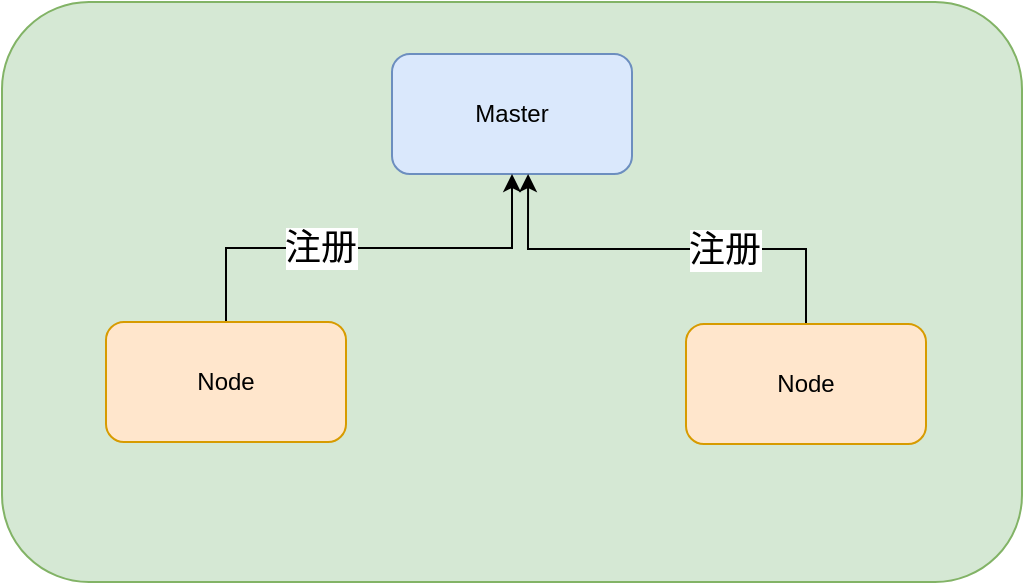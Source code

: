 <mxfile version="16.5.1" type="device"><diagram id="2AERRRqwQncmJNVifazD" name="Page-1"><mxGraphModel dx="868" dy="553" grid="1" gridSize="10" guides="1" tooltips="1" connect="1" arrows="1" fold="1" page="1" pageScale="1" pageWidth="827" pageHeight="1169" math="0" shadow="0"><root><mxCell id="0"/><mxCell id="1" parent="0"/><mxCell id="Vzr9Dt-6y6uhtF-eHSBN-7" value="" style="rounded=1;whiteSpace=wrap;html=1;fontSize=18;fillColor=#d5e8d4;strokeColor=#82b366;" vertex="1" parent="1"><mxGeometry x="138" y="100" width="510" height="290" as="geometry"/></mxCell><mxCell id="vjgxi_tztP0BKJUPVByt-1" value="Master" style="rounded=1;whiteSpace=wrap;html=1;fillColor=#dae8fc;strokeColor=#6c8ebf;" parent="1" vertex="1"><mxGeometry x="333" y="126" width="120" height="60" as="geometry"/></mxCell><mxCell id="Vzr9Dt-6y6uhtF-eHSBN-5" value="" style="edgeStyle=orthogonalEdgeStyle;rounded=0;orthogonalLoop=1;jettySize=auto;html=1;fontSize=18;entryX=0.567;entryY=1;entryDx=0;entryDy=0;entryPerimeter=0;exitX=0.5;exitY=0;exitDx=0;exitDy=0;" edge="1" parent="1" source="vjgxi_tztP0BKJUPVByt-2" target="vjgxi_tztP0BKJUPVByt-1"><mxGeometry relative="1" as="geometry"><mxPoint x="540" y="181" as="targetPoint"/></mxGeometry></mxCell><mxCell id="Vzr9Dt-6y6uhtF-eHSBN-6" value="注册" style="edgeLabel;html=1;align=center;verticalAlign=middle;resizable=0;points=[];fontSize=18;" vertex="1" connectable="0" parent="Vzr9Dt-6y6uhtF-eHSBN-5"><mxGeometry x="-0.257" relative="1" as="geometry"><mxPoint x="1" as="offset"/></mxGeometry></mxCell><mxCell id="vjgxi_tztP0BKJUPVByt-2" value="Node" style="rounded=1;whiteSpace=wrap;html=1;fillColor=#ffe6cc;strokeColor=#d79b00;" parent="1" vertex="1"><mxGeometry x="480" y="261" width="120" height="60" as="geometry"/></mxCell><mxCell id="vjgxi_tztP0BKJUPVByt-5" value="" style="edgeStyle=orthogonalEdgeStyle;rounded=0;orthogonalLoop=1;jettySize=auto;html=1;exitX=0.5;exitY=0;exitDx=0;exitDy=0;" parent="1" source="vjgxi_tztP0BKJUPVByt-3" target="vjgxi_tztP0BKJUPVByt-1" edge="1"><mxGeometry relative="1" as="geometry"><mxPoint x="250" y="180" as="targetPoint"/></mxGeometry></mxCell><mxCell id="Vzr9Dt-6y6uhtF-eHSBN-3" value="注册" style="edgeLabel;html=1;align=center;verticalAlign=middle;resizable=0;points=[];fontSize=18;" vertex="1" connectable="0" parent="vjgxi_tztP0BKJUPVByt-5"><mxGeometry x="-0.224" relative="1" as="geometry"><mxPoint as="offset"/></mxGeometry></mxCell><mxCell id="vjgxi_tztP0BKJUPVByt-3" value="Node" style="rounded=1;whiteSpace=wrap;html=1;fillColor=#ffe6cc;strokeColor=#d79b00;" parent="1" vertex="1"><mxGeometry x="190" y="260" width="120" height="60" as="geometry"/></mxCell></root></mxGraphModel></diagram></mxfile>